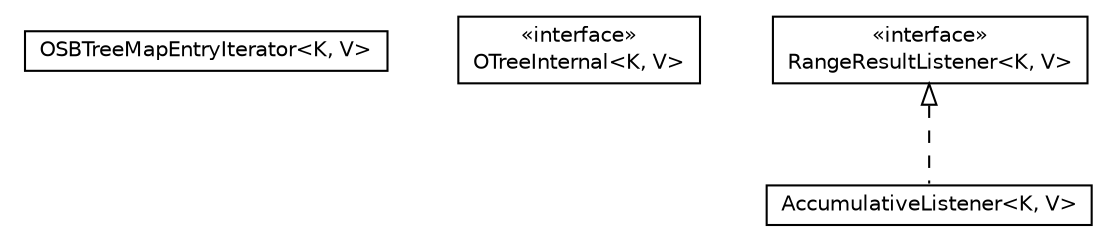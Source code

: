 #!/usr/local/bin/dot
#
# Class diagram 
# Generated by UMLGraph version R5_6-24-gf6e263 (http://www.umlgraph.org/)
#

digraph G {
	edge [fontname="Helvetica",fontsize=10,labelfontname="Helvetica",labelfontsize=10];
	node [fontname="Helvetica",fontsize=10,shape=plaintext];
	nodesep=0.25;
	ranksep=0.5;
	// com.orientechnologies.orient.core.storage.index.sbtree.OSBTreeMapEntryIterator<K, V>
	c339724 [label=<<table title="com.orientechnologies.orient.core.storage.index.sbtree.OSBTreeMapEntryIterator" border="0" cellborder="1" cellspacing="0" cellpadding="2" port="p" href="./OSBTreeMapEntryIterator.html">
		<tr><td><table border="0" cellspacing="0" cellpadding="1">
<tr><td align="center" balign="center"> OSBTreeMapEntryIterator&lt;K, V&gt; </td></tr>
		</table></td></tr>
		</table>>, URL="./OSBTreeMapEntryIterator.html", fontname="Helvetica", fontcolor="black", fontsize=10.0];
	// com.orientechnologies.orient.core.storage.index.sbtree.OTreeInternal<K, V>
	c339725 [label=<<table title="com.orientechnologies.orient.core.storage.index.sbtree.OTreeInternal" border="0" cellborder="1" cellspacing="0" cellpadding="2" port="p" href="./OTreeInternal.html">
		<tr><td><table border="0" cellspacing="0" cellpadding="1">
<tr><td align="center" balign="center"> &#171;interface&#187; </td></tr>
<tr><td align="center" balign="center"> OTreeInternal&lt;K, V&gt; </td></tr>
		</table></td></tr>
		</table>>, URL="./OTreeInternal.html", fontname="Helvetica", fontcolor="black", fontsize=10.0];
	// com.orientechnologies.orient.core.storage.index.sbtree.OTreeInternal.RangeResultListener<K, V>
	c339726 [label=<<table title="com.orientechnologies.orient.core.storage.index.sbtree.OTreeInternal.RangeResultListener" border="0" cellborder="1" cellspacing="0" cellpadding="2" port="p" href="./OTreeInternal.RangeResultListener.html">
		<tr><td><table border="0" cellspacing="0" cellpadding="1">
<tr><td align="center" balign="center"> &#171;interface&#187; </td></tr>
<tr><td align="center" balign="center"> RangeResultListener&lt;K, V&gt; </td></tr>
		</table></td></tr>
		</table>>, URL="./OTreeInternal.RangeResultListener.html", fontname="Helvetica", fontcolor="black", fontsize=10.0];
	// com.orientechnologies.orient.core.storage.index.sbtree.OTreeInternal.AccumulativeListener<K, V>
	c339727 [label=<<table title="com.orientechnologies.orient.core.storage.index.sbtree.OTreeInternal.AccumulativeListener" border="0" cellborder="1" cellspacing="0" cellpadding="2" port="p" href="./OTreeInternal.AccumulativeListener.html">
		<tr><td><table border="0" cellspacing="0" cellpadding="1">
<tr><td align="center" balign="center"> AccumulativeListener&lt;K, V&gt; </td></tr>
		</table></td></tr>
		</table>>, URL="./OTreeInternal.AccumulativeListener.html", fontname="Helvetica", fontcolor="black", fontsize=10.0];
	//com.orientechnologies.orient.core.storage.index.sbtree.OTreeInternal.AccumulativeListener<K, V> implements com.orientechnologies.orient.core.storage.index.sbtree.OTreeInternal.RangeResultListener<K, V>
	c339726:p -> c339727:p [dir=back,arrowtail=empty,style=dashed];
}

